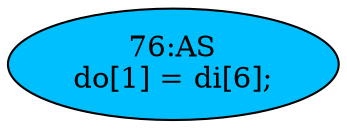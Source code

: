 strict digraph "" {
	node [label="\N"];
	"76:AS"	 [ast="<pyverilog.vparser.ast.Assign object at 0x7fa560c83210>",
		def_var="['do']",
		fillcolor=deepskyblue,
		label="76:AS
do[1] = di[6];",
		statements="[]",
		style=filled,
		typ=Assign,
		use_var="['di']"];
}
